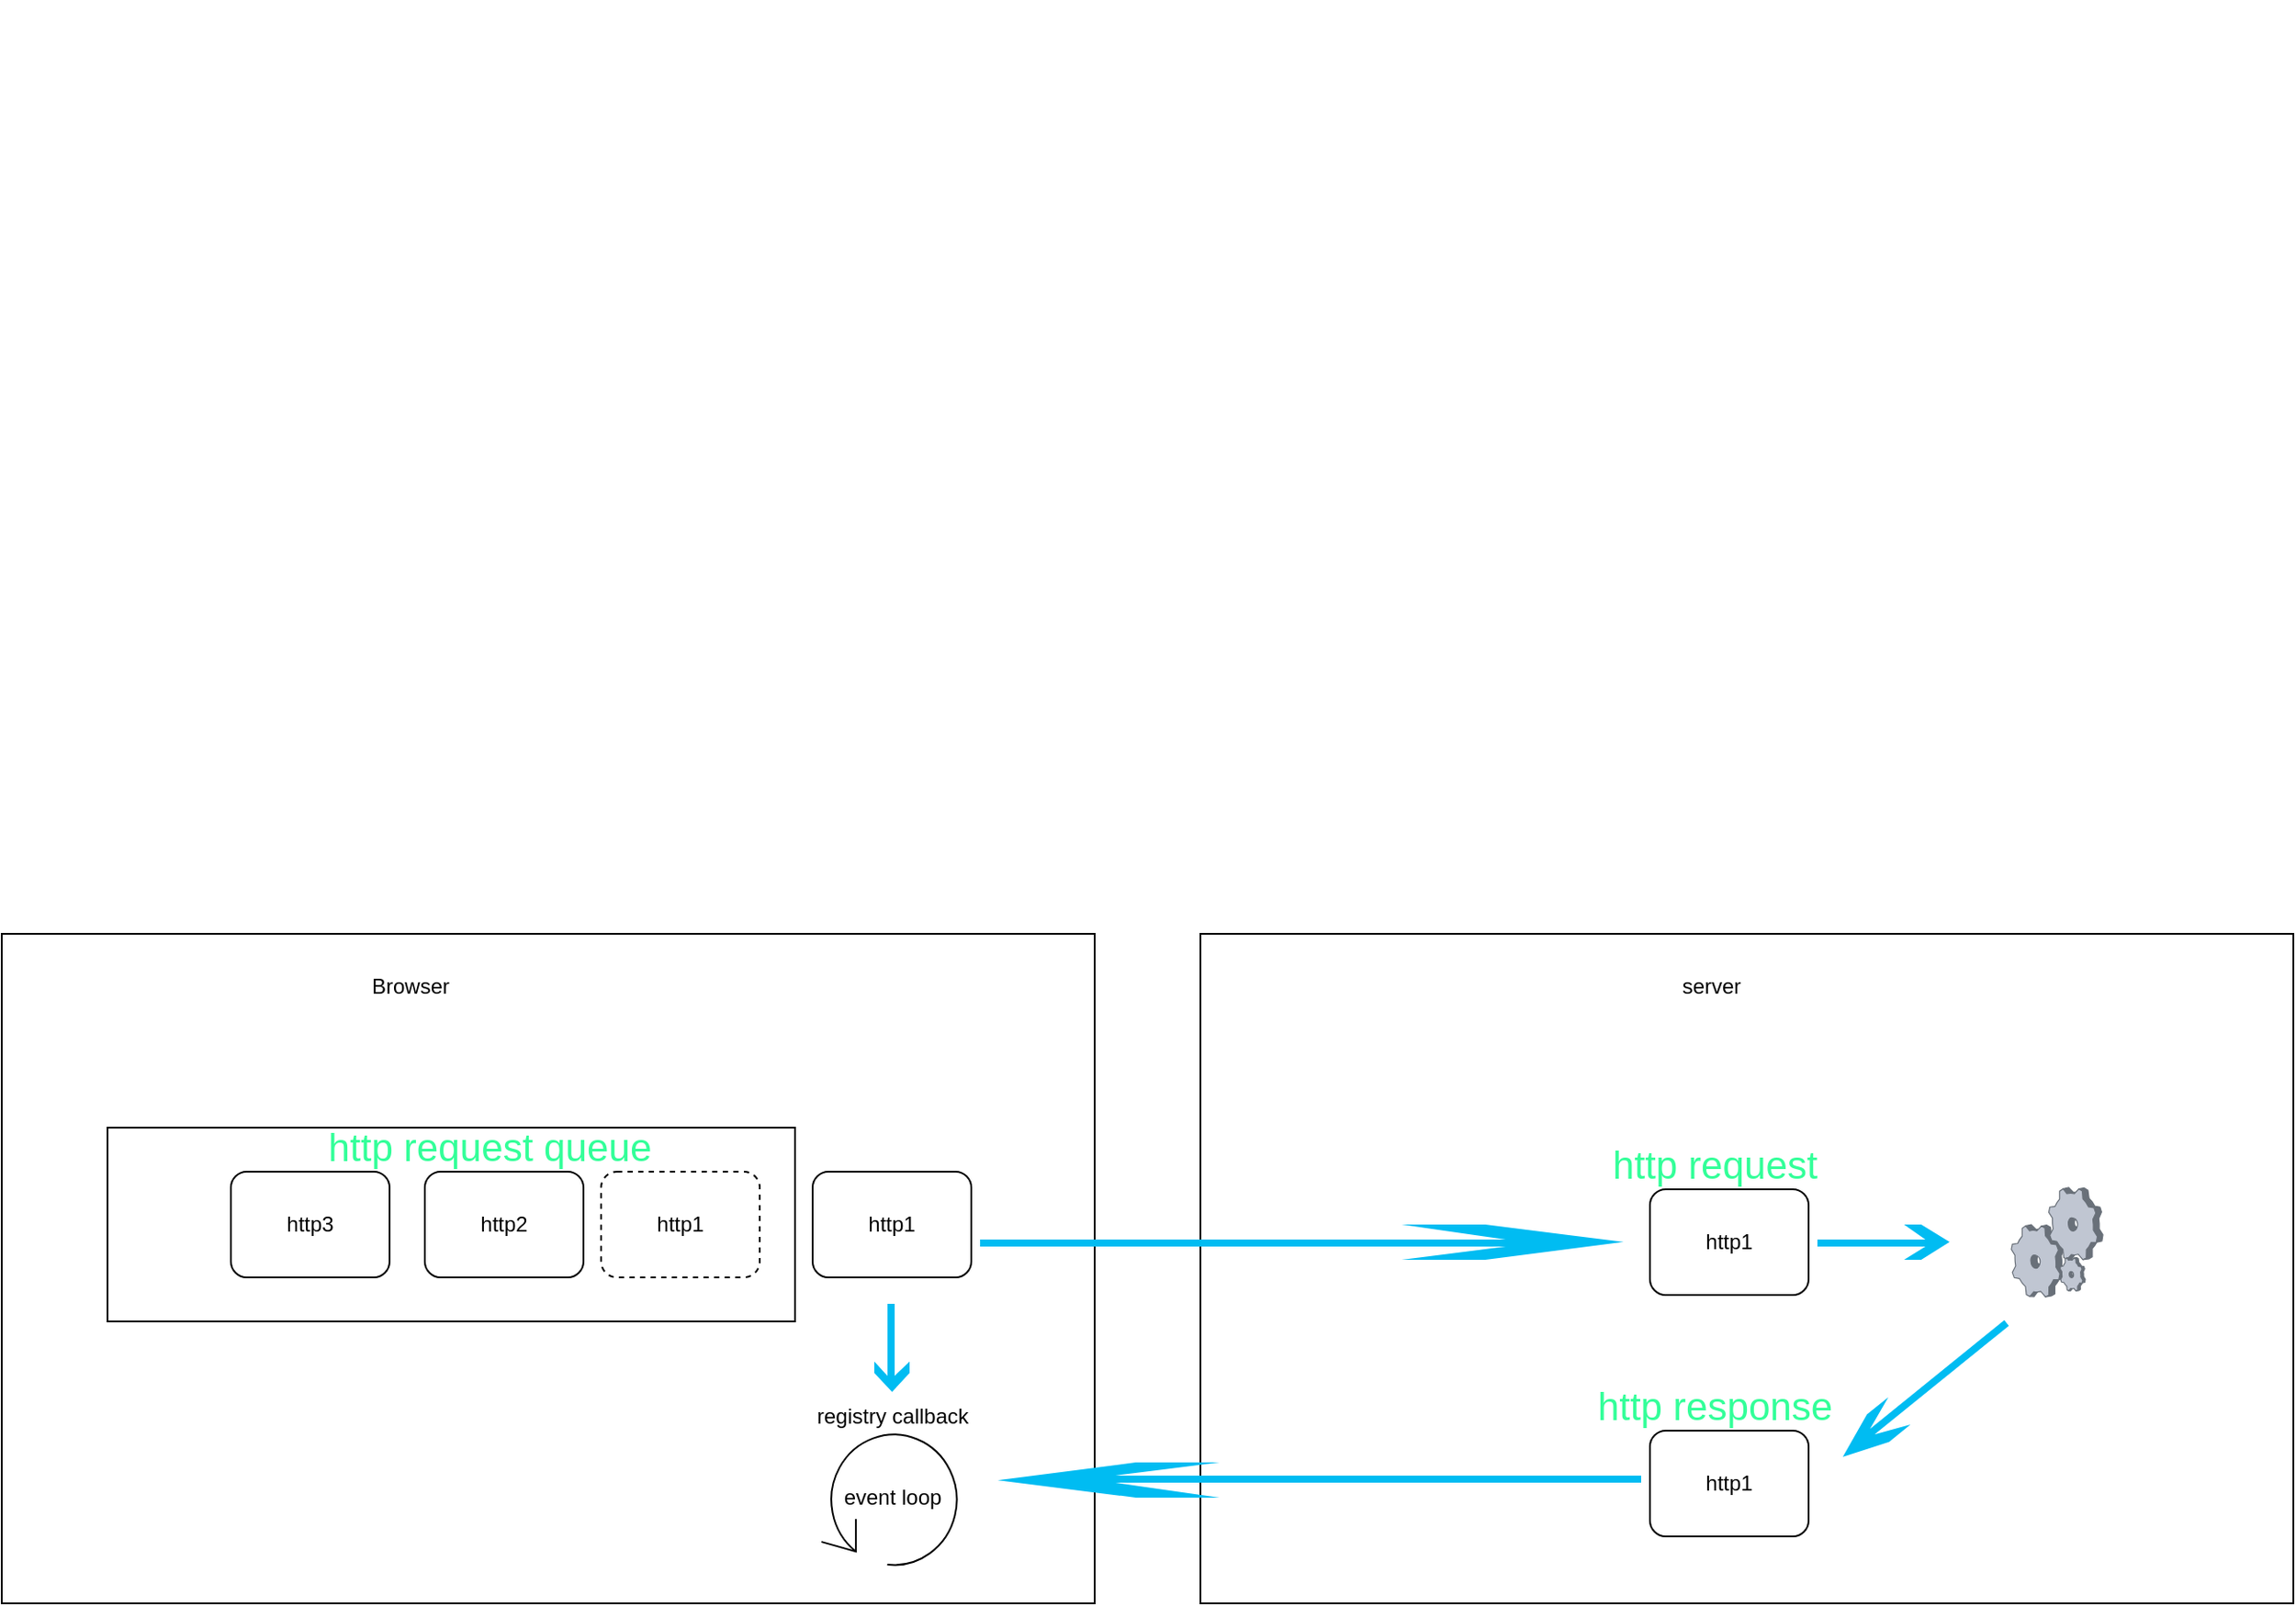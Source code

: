 <mxfile version="10.6.3" type="device"><diagram id="xXgTiXyoClSXsxMPr2p-" name="第 1 页"><mxGraphModel dx="2225" dy="844" grid="1" gridSize="10" guides="1" tooltips="1" connect="1" arrows="1" fold="1" page="1" pageScale="1" pageWidth="827" pageHeight="1169" math="0" shadow="0"><root><mxCell id="0"/><mxCell id="1" parent="0"/><mxCell id="cXcHSupWYayUP8oevc5D-32" value="" style="rounded=0;whiteSpace=wrap;html=1;" vertex="1" parent="1"><mxGeometry x="670" y="580" width="620" height="380" as="geometry"/></mxCell><mxCell id="cXcHSupWYayUP8oevc5D-10" value="" style="rounded=0;whiteSpace=wrap;html=1;" vertex="1" parent="1"><mxGeometry x="-10" y="580" width="620" height="380" as="geometry"/></mxCell><mxCell id="cXcHSupWYayUP8oevc5D-1" value="" style="shape=image;html=1;verticalAlign=top;verticalLabelPosition=bottom;labelBackgroundColor=#ffffff;imageAspect=0;aspect=fixed;image=https://cdn1.iconfinder.com/data/icons/DarkGlass_Reworked/128x128/apps/daemons.png" vertex="1" parent="1"><mxGeometry x="120" y="50" width="128" height="128" as="geometry"/></mxCell><mxCell id="cXcHSupWYayUP8oevc5D-2" value="" style="shape=image;html=1;verticalAlign=top;verticalLabelPosition=bottom;labelBackgroundColor=#ffffff;imageAspect=0;aspect=fixed;image=https://cdn4.iconfinder.com/data/icons/aiga-symbol-signs/612/aiga_taxi_bg-128.png" vertex="1" parent="1"><mxGeometry x="150" y="220" width="80" height="80" as="geometry"/></mxCell><mxCell id="cXcHSupWYayUP8oevc5D-3" value="" style="shape=image;html=1;verticalAlign=top;verticalLabelPosition=bottom;labelBackgroundColor=#ffffff;imageAspect=0;aspect=fixed;image=https://cdn4.iconfinder.com/data/icons/aiga-symbol-signs/612/aiga_taxi_bg-128.png" vertex="1" parent="1"><mxGeometry x="150" y="310" width="80" height="80" as="geometry"/></mxCell><mxCell id="cXcHSupWYayUP8oevc5D-4" value="" style="shape=image;html=1;verticalAlign=top;verticalLabelPosition=bottom;labelBackgroundColor=#ffffff;imageAspect=0;aspect=fixed;image=https://cdn4.iconfinder.com/data/icons/aiga-symbol-signs/612/aiga_taxi_bg-128.png" vertex="1" parent="1"><mxGeometry x="150" y="400" width="80" height="80" as="geometry"/></mxCell><mxCell id="cXcHSupWYayUP8oevc5D-5" value="" style="rounded=0;whiteSpace=wrap;html=1;" vertex="1" parent="1"><mxGeometry x="50" y="690" width="390" height="110" as="geometry"/></mxCell><mxCell id="cXcHSupWYayUP8oevc5D-6" value="&lt;font color=&quot;#33ff99&quot; style=&quot;font-size: 22px&quot;&gt;http request queue&lt;/font&gt;" style="text;html=1;strokeColor=none;fillColor=none;align=center;verticalAlign=middle;whiteSpace=wrap;rounded=0;" vertex="1" parent="1"><mxGeometry x="153" y="673" width="228" height="57" as="geometry"/></mxCell><mxCell id="cXcHSupWYayUP8oevc5D-7" value="http1" style="rounded=1;whiteSpace=wrap;html=1;dashed=1;" vertex="1" parent="1"><mxGeometry x="330" y="715" width="90" height="60" as="geometry"/></mxCell><mxCell id="cXcHSupWYayUP8oevc5D-8" value="http2" style="rounded=1;whiteSpace=wrap;html=1;" vertex="1" parent="1"><mxGeometry x="230" y="715" width="90" height="60" as="geometry"/></mxCell><mxCell id="cXcHSupWYayUP8oevc5D-9" value="http3" style="rounded=1;whiteSpace=wrap;html=1;" vertex="1" parent="1"><mxGeometry x="120" y="715" width="90" height="60" as="geometry"/></mxCell><mxCell id="cXcHSupWYayUP8oevc5D-11" value="Browser" style="text;html=1;strokeColor=none;fillColor=none;align=center;verticalAlign=middle;whiteSpace=wrap;rounded=0;" vertex="1" parent="1"><mxGeometry x="201.5" y="600" width="40" height="20" as="geometry"/></mxCell><mxCell id="cXcHSupWYayUP8oevc5D-12" value="http1" style="rounded=1;whiteSpace=wrap;html=1;" vertex="1" parent="1"><mxGeometry x="450" y="715" width="90" height="60" as="geometry"/></mxCell><mxCell id="cXcHSupWYayUP8oevc5D-13" value="event loop" style="shape=mxgraph.bpmn.loop;html=1;outlineConnect=0;" vertex="1" parent="1"><mxGeometry x="455" y="860" width="80" height="80" as="geometry"/></mxCell><mxCell id="cXcHSupWYayUP8oevc5D-14" value="registry callback" style="shadow=0;dashed=0;html=1;strokeColor=none;labelPosition=center;verticalLabelPosition=bottom;verticalAlign=top;align=center;shape=mxgraph.mscae.deprecated.poster_arrow;fillColor=#00BCF2;" vertex="1" parent="1"><mxGeometry x="485" y="790" width="20" height="50" as="geometry"/></mxCell><mxCell id="cXcHSupWYayUP8oevc5D-16" value="server" style="text;html=1;strokeColor=none;fillColor=none;align=center;verticalAlign=middle;whiteSpace=wrap;rounded=0;" vertex="1" parent="1"><mxGeometry x="940" y="600" width="40" height="20" as="geometry"/></mxCell><mxCell id="cXcHSupWYayUP8oevc5D-19" value="&lt;font color=&quot;#33ff99&quot; style=&quot;font-size: 22px&quot;&gt;http request&lt;/font&gt;" style="text;html=1;strokeColor=none;fillColor=none;align=center;verticalAlign=middle;whiteSpace=wrap;rounded=0;" vertex="1" parent="1"><mxGeometry x="848" y="683" width="228" height="57" as="geometry"/></mxCell><mxCell id="cXcHSupWYayUP8oevc5D-21" value="http1" style="rounded=1;whiteSpace=wrap;html=1;" vertex="1" parent="1"><mxGeometry x="925" y="725" width="90" height="60" as="geometry"/></mxCell><mxCell id="cXcHSupWYayUP8oevc5D-25" value="&lt;font color=&quot;#33ff99&quot; style=&quot;font-size: 22px&quot;&gt;http response&lt;/font&gt;" style="text;html=1;strokeColor=none;fillColor=none;align=center;verticalAlign=middle;whiteSpace=wrap;rounded=0;" vertex="1" parent="1"><mxGeometry x="848" y="820" width="228" height="57" as="geometry"/></mxCell><mxCell id="cXcHSupWYayUP8oevc5D-27" value="http1" style="rounded=1;whiteSpace=wrap;html=1;" vertex="1" parent="1"><mxGeometry x="925" y="862" width="90" height="60" as="geometry"/></mxCell><mxCell id="cXcHSupWYayUP8oevc5D-33" value="" style="shadow=0;dashed=0;html=1;strokeColor=none;labelPosition=center;verticalLabelPosition=bottom;verticalAlign=top;align=center;shape=mxgraph.mscae.deprecated.poster_arrow;fillColor=#00BCF2;direction=north;" vertex="1" parent="1"><mxGeometry x="545" y="745" width="365" height="20" as="geometry"/></mxCell><mxCell id="cXcHSupWYayUP8oevc5D-36" value="" style="verticalLabelPosition=bottom;aspect=fixed;html=1;verticalAlign=top;strokeColor=none;align=center;outlineConnect=0;shape=mxgraph.citrix.process;" vertex="1" parent="1"><mxGeometry x="1130" y="724" width="52" height="62" as="geometry"/></mxCell><mxCell id="cXcHSupWYayUP8oevc5D-37" value="" style="shadow=0;dashed=0;html=1;strokeColor=none;labelPosition=center;verticalLabelPosition=bottom;verticalAlign=top;align=center;shape=mxgraph.mscae.deprecated.poster_arrow;fillColor=#00BCF2;direction=north;" vertex="1" parent="1"><mxGeometry x="1020" y="745" width="75" height="20" as="geometry"/></mxCell><mxCell id="cXcHSupWYayUP8oevc5D-38" value="" style="shadow=0;dashed=0;html=1;strokeColor=none;labelPosition=center;verticalLabelPosition=bottom;verticalAlign=top;align=center;shape=mxgraph.mscae.deprecated.poster_arrow;fillColor=#00BCF2;direction=south;rotation=321;" vertex="1" parent="1"><mxGeometry x="1021" y="829" width="120" height="20" as="geometry"/></mxCell><mxCell id="cXcHSupWYayUP8oevc5D-40" value="" style="shadow=0;dashed=0;html=1;strokeColor=none;labelPosition=center;verticalLabelPosition=bottom;verticalAlign=top;align=center;shape=mxgraph.mscae.deprecated.poster_arrow;fillColor=#00BCF2;direction=south;" vertex="1" parent="1"><mxGeometry x="555" y="880" width="365" height="20" as="geometry"/></mxCell></root></mxGraphModel></diagram></mxfile>